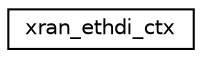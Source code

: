 digraph "Graphical Class Hierarchy"
{
 // LATEX_PDF_SIZE
  edge [fontname="Helvetica",fontsize="10",labelfontname="Helvetica",labelfontsize="10"];
  node [fontname="Helvetica",fontsize="10",shape=record];
  rankdir="LR";
  Node0 [label="xran_ethdi_ctx",height=0.2,width=0.4,color="black", fillcolor="white", style="filled",URL="$structxran__ethdi__ctx.html",tooltip=" "];
}
